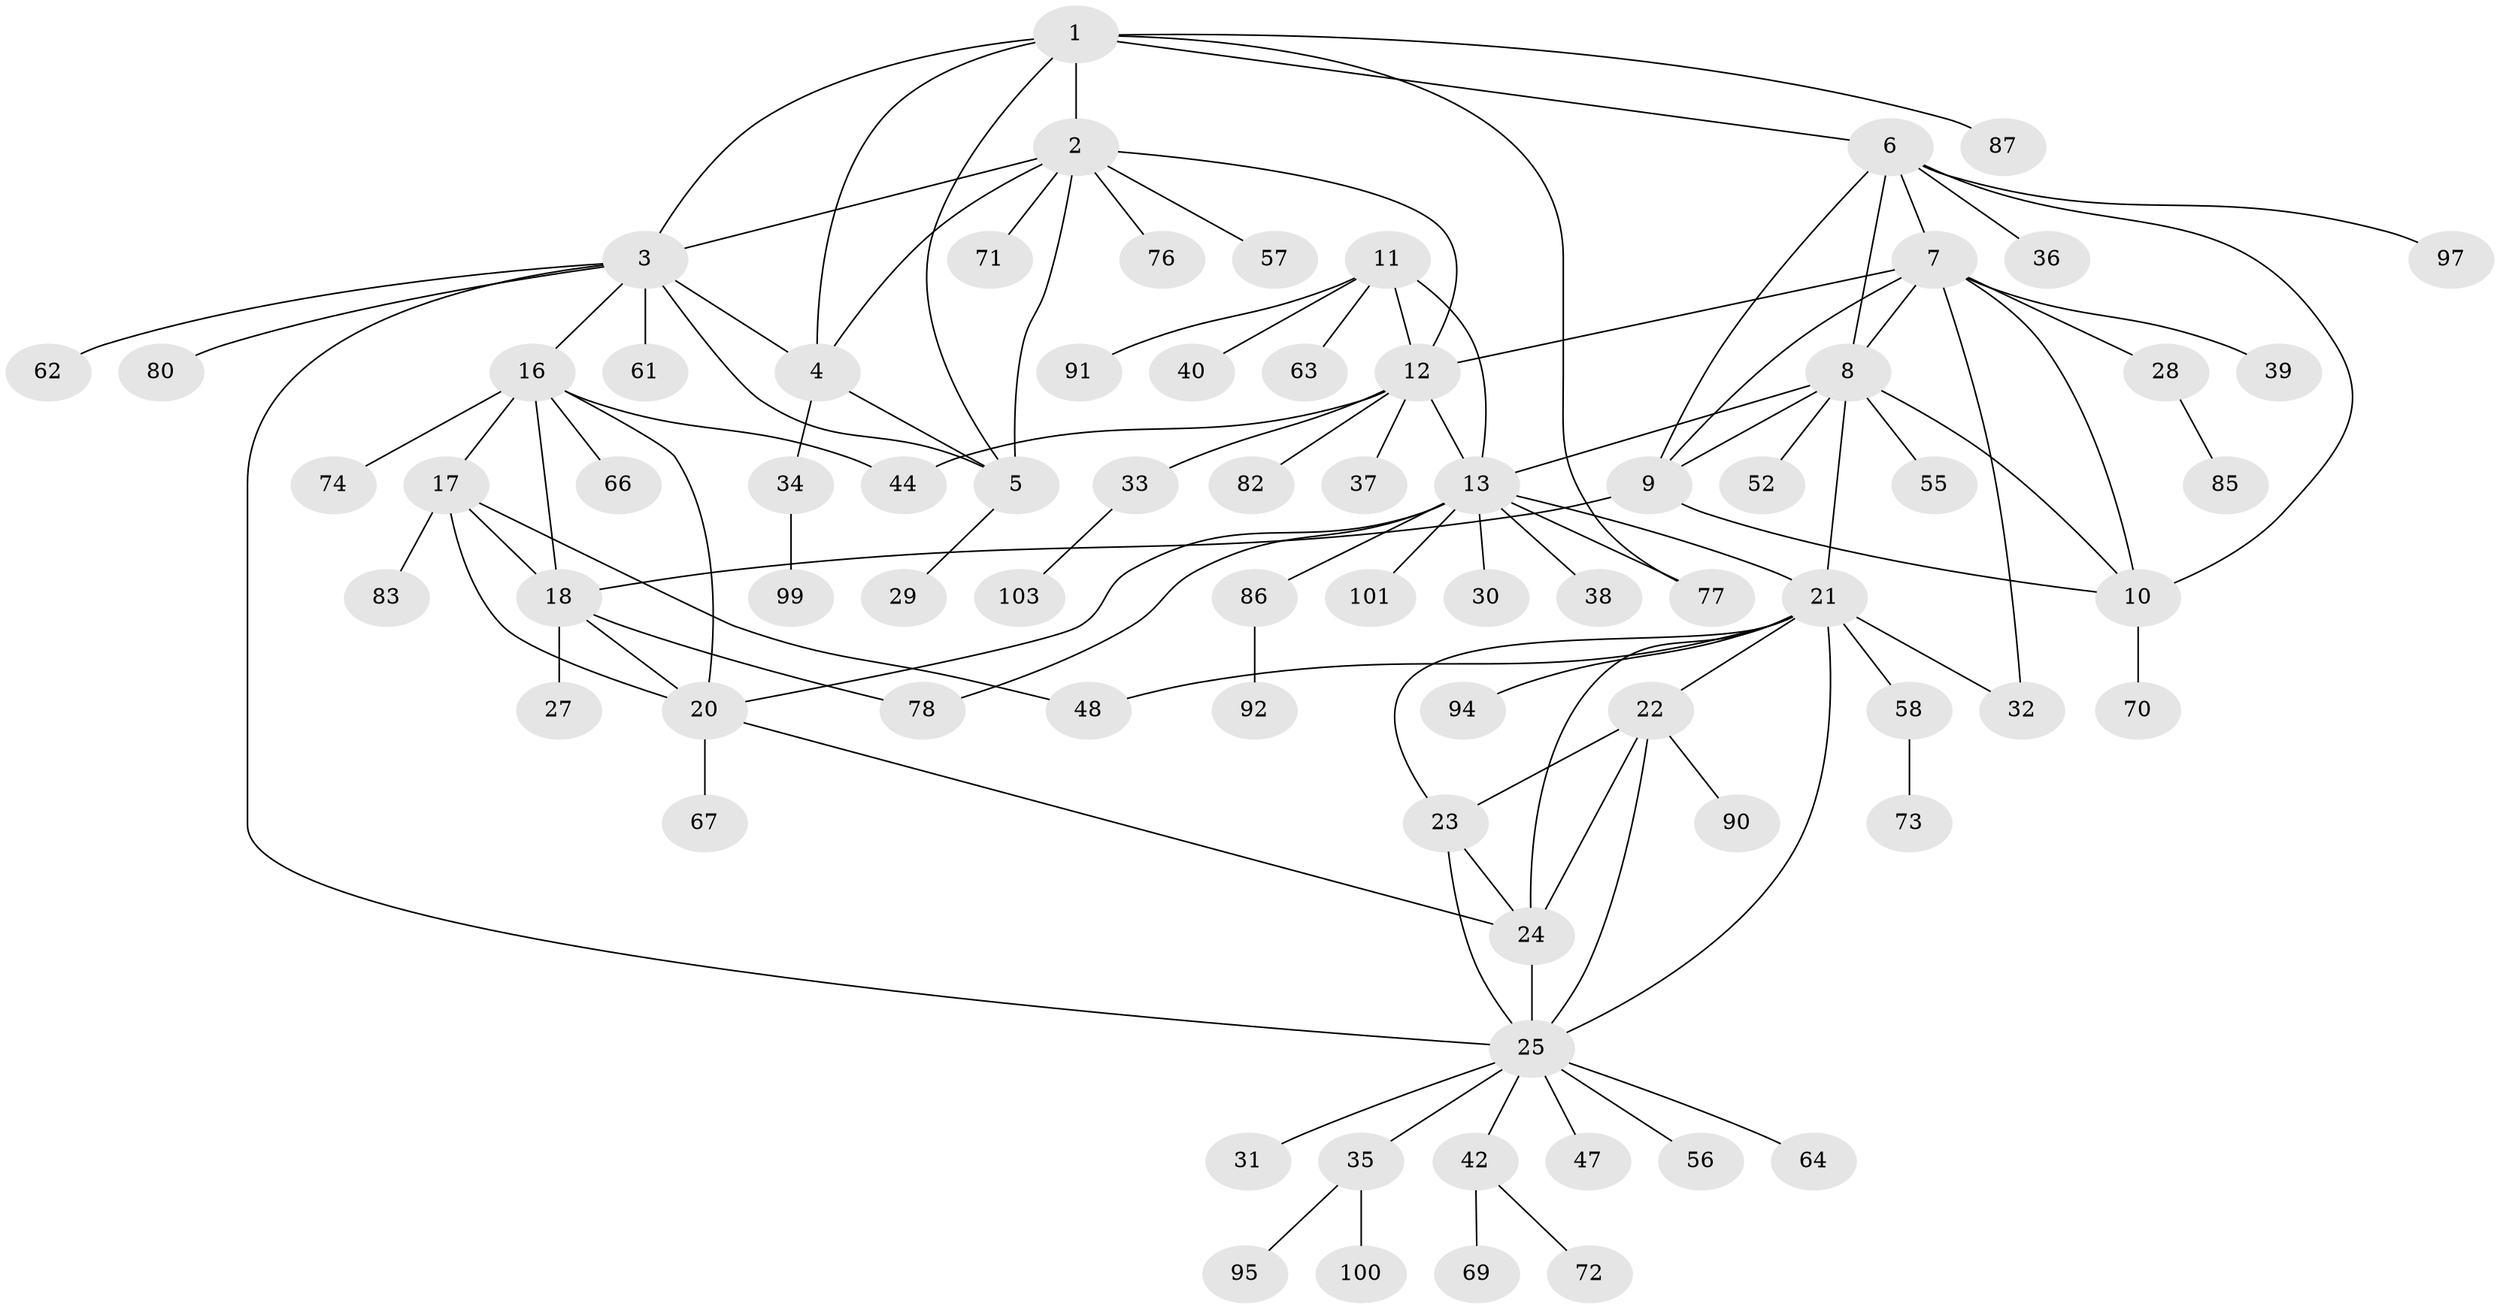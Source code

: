 // Generated by graph-tools (version 1.1) at 2025/24/03/03/25 07:24:13]
// undirected, 76 vertices, 109 edges
graph export_dot {
graph [start="1"]
  node [color=gray90,style=filled];
  1 [super="+45"];
  2 [super="+54"];
  3 [super="+49"];
  4;
  5 [super="+50"];
  6 [super="+79"];
  7 [super="+65"];
  8 [super="+89"];
  9 [super="+68"];
  10;
  11 [super="+53"];
  12 [super="+14"];
  13 [super="+15"];
  16 [super="+19"];
  17 [super="+75"];
  18 [super="+26"];
  20 [super="+59"];
  21 [super="+96"];
  22 [super="+41"];
  23;
  24 [super="+60"];
  25 [super="+84"];
  27;
  28 [super="+102"];
  29;
  30;
  31;
  32;
  33;
  34 [super="+46"];
  35 [super="+43"];
  36 [super="+88"];
  37;
  38;
  39;
  40 [super="+51"];
  42;
  44;
  47;
  48;
  52;
  55;
  56;
  57;
  58;
  61;
  62;
  63;
  64;
  66;
  67;
  69;
  70;
  71;
  72;
  73;
  74 [super="+81"];
  76;
  77;
  78;
  80;
  82;
  83;
  85;
  86 [super="+93"];
  87;
  90;
  91 [super="+98"];
  92;
  94;
  95;
  97;
  99;
  100;
  101;
  103;
  1 -- 2;
  1 -- 3;
  1 -- 4;
  1 -- 5;
  1 -- 6;
  1 -- 87;
  1 -- 77;
  2 -- 3;
  2 -- 4;
  2 -- 5;
  2 -- 12;
  2 -- 57;
  2 -- 71;
  2 -- 76;
  3 -- 4;
  3 -- 5;
  3 -- 25;
  3 -- 62;
  3 -- 80;
  3 -- 16;
  3 -- 61;
  4 -- 5;
  4 -- 34;
  5 -- 29;
  6 -- 7;
  6 -- 8;
  6 -- 9;
  6 -- 10;
  6 -- 36;
  6 -- 97;
  7 -- 8;
  7 -- 9;
  7 -- 10;
  7 -- 12;
  7 -- 28;
  7 -- 32;
  7 -- 39;
  8 -- 9;
  8 -- 10;
  8 -- 21;
  8 -- 52;
  8 -- 55;
  8 -- 13;
  9 -- 10;
  9 -- 18;
  10 -- 70;
  11 -- 12 [weight=2];
  11 -- 13 [weight=2];
  11 -- 40;
  11 -- 91;
  11 -- 63;
  12 -- 13 [weight=4];
  12 -- 33;
  12 -- 37;
  12 -- 44;
  12 -- 82;
  13 -- 21;
  13 -- 30;
  13 -- 38;
  13 -- 77;
  13 -- 78;
  13 -- 101;
  13 -- 20;
  13 -- 86;
  16 -- 17 [weight=2];
  16 -- 18 [weight=2];
  16 -- 20 [weight=2];
  16 -- 44;
  16 -- 66;
  16 -- 74;
  17 -- 18;
  17 -- 20;
  17 -- 48;
  17 -- 83;
  18 -- 20;
  18 -- 27;
  18 -- 78;
  20 -- 24;
  20 -- 67;
  21 -- 22;
  21 -- 23;
  21 -- 24;
  21 -- 25;
  21 -- 32;
  21 -- 48;
  21 -- 58;
  21 -- 94;
  22 -- 23;
  22 -- 24;
  22 -- 25;
  22 -- 90;
  23 -- 24;
  23 -- 25;
  24 -- 25;
  25 -- 31;
  25 -- 35;
  25 -- 42;
  25 -- 47;
  25 -- 56;
  25 -- 64;
  28 -- 85;
  33 -- 103;
  34 -- 99;
  35 -- 95;
  35 -- 100;
  42 -- 69;
  42 -- 72;
  58 -- 73;
  86 -- 92;
}
